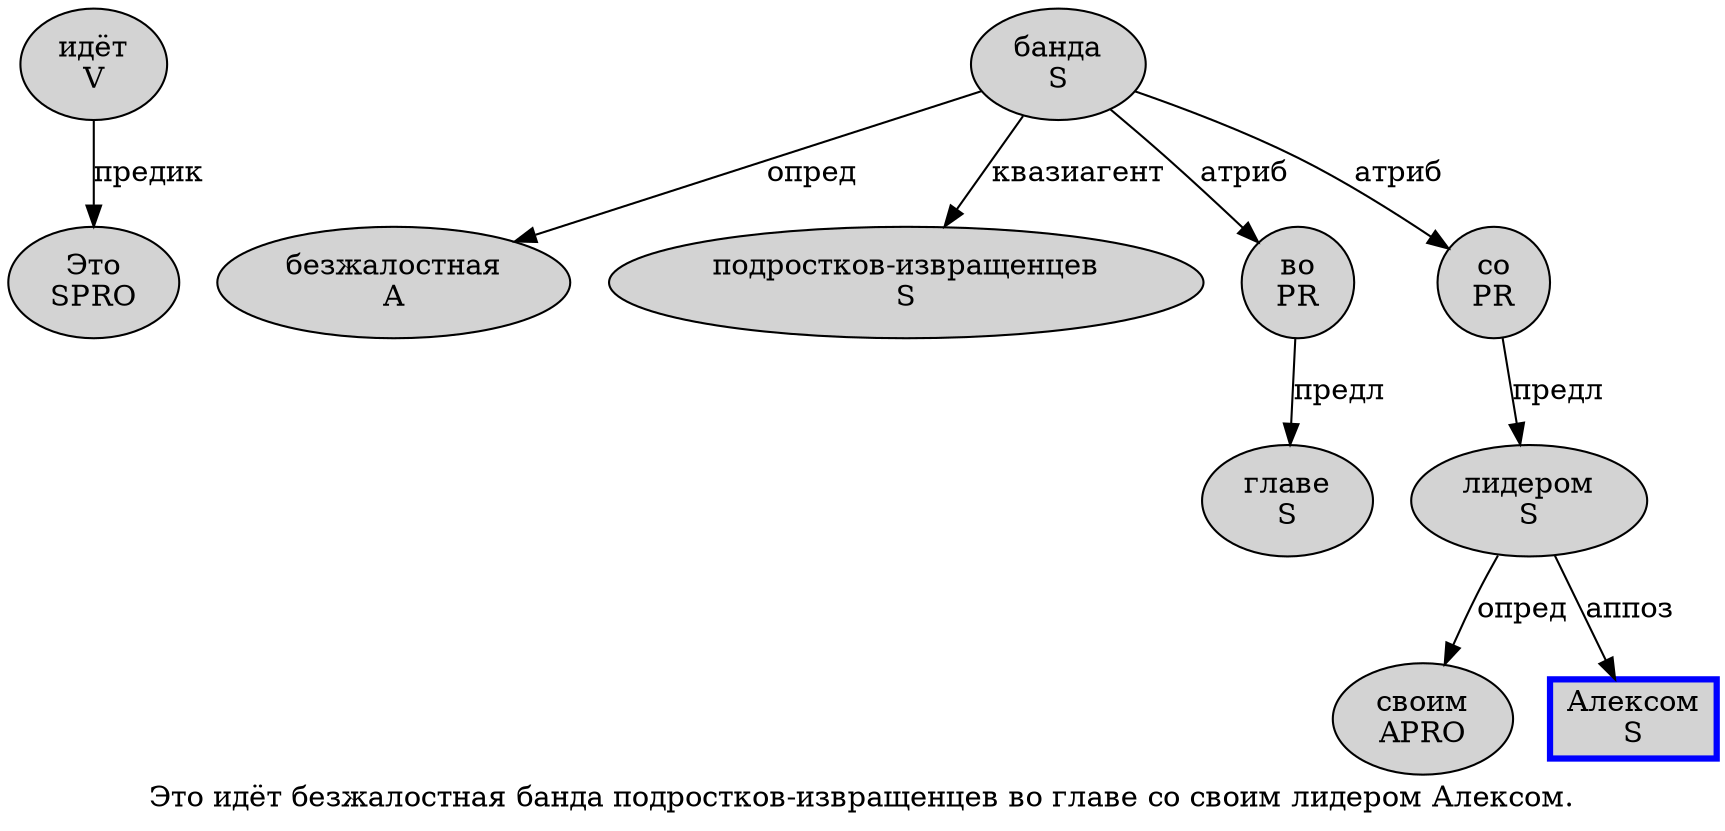 digraph SENTENCE_3971 {
	graph [label="Это идёт безжалостная банда подростков-извращенцев во главе со своим лидером Алексом."]
	node [style=filled]
		0 [label="Это
SPRO" color="" fillcolor=lightgray penwidth=1 shape=ellipse]
		1 [label="идёт
V" color="" fillcolor=lightgray penwidth=1 shape=ellipse]
		2 [label="безжалостная
A" color="" fillcolor=lightgray penwidth=1 shape=ellipse]
		3 [label="банда
S" color="" fillcolor=lightgray penwidth=1 shape=ellipse]
		4 [label="подростков-извращенцев
S" color="" fillcolor=lightgray penwidth=1 shape=ellipse]
		5 [label="во
PR" color="" fillcolor=lightgray penwidth=1 shape=ellipse]
		6 [label="главе
S" color="" fillcolor=lightgray penwidth=1 shape=ellipse]
		7 [label="со
PR" color="" fillcolor=lightgray penwidth=1 shape=ellipse]
		8 [label="своим
APRO" color="" fillcolor=lightgray penwidth=1 shape=ellipse]
		9 [label="лидером
S" color="" fillcolor=lightgray penwidth=1 shape=ellipse]
		10 [label="Алексом
S" color=blue fillcolor=lightgray penwidth=3 shape=box]
			7 -> 9 [label="предл"]
			1 -> 0 [label="предик"]
			9 -> 8 [label="опред"]
			9 -> 10 [label="аппоз"]
			5 -> 6 [label="предл"]
			3 -> 2 [label="опред"]
			3 -> 4 [label="квазиагент"]
			3 -> 5 [label="атриб"]
			3 -> 7 [label="атриб"]
}